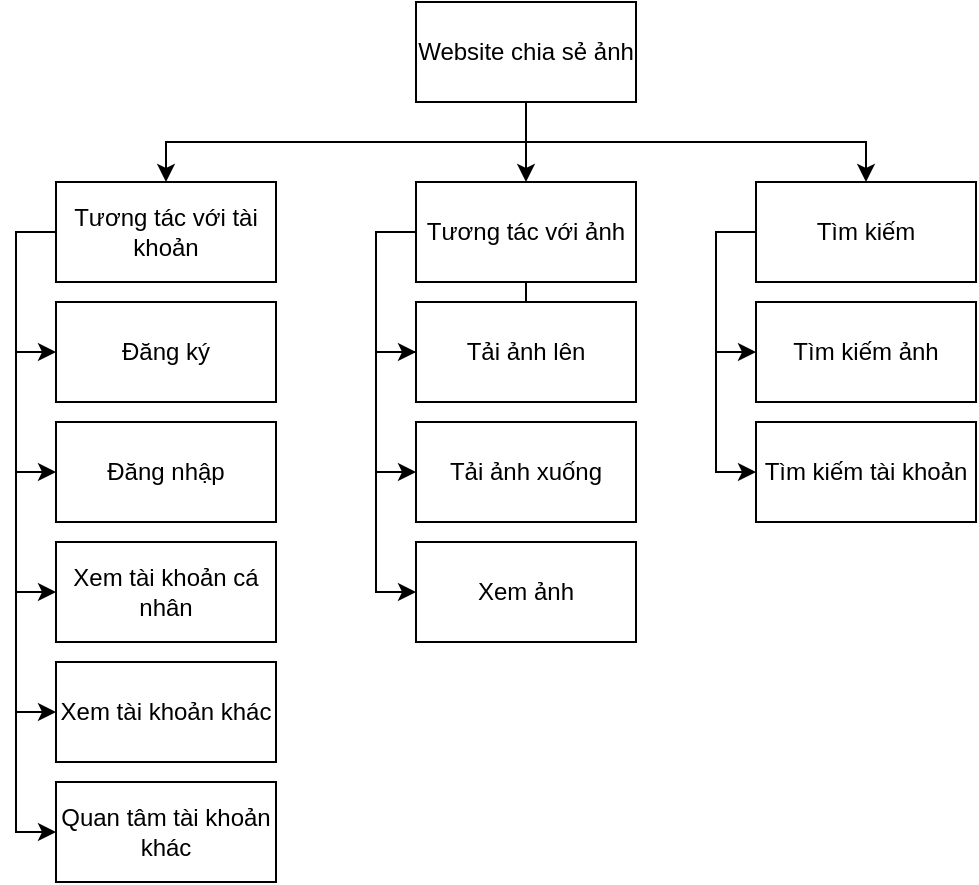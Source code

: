 <mxfile version="21.7.5" type="device">
  <diagram name="Page-1" id="08x3sM1rbjmjvBmknPYx">
    <mxGraphModel dx="941" dy="644" grid="1" gridSize="10" guides="1" tooltips="1" connect="1" arrows="1" fold="1" page="1" pageScale="1" pageWidth="850" pageHeight="1100" math="0" shadow="0">
      <root>
        <mxCell id="0" />
        <mxCell id="1" parent="0" />
        <mxCell id="hS2zihZWWM7j_sVuLNZs-20" style="edgeStyle=orthogonalEdgeStyle;rounded=0;orthogonalLoop=1;jettySize=auto;html=1;exitX=0.5;exitY=1;exitDx=0;exitDy=0;entryX=0.5;entryY=0;entryDx=0;entryDy=0;" parent="1" source="hS2zihZWWM7j_sVuLNZs-1" target="hS2zihZWWM7j_sVuLNZs-2" edge="1">
          <mxGeometry relative="1" as="geometry" />
        </mxCell>
        <mxCell id="hS2zihZWWM7j_sVuLNZs-24" style="edgeStyle=orthogonalEdgeStyle;rounded=0;orthogonalLoop=1;jettySize=auto;html=1;exitX=0.5;exitY=1;exitDx=0;exitDy=0;entryX=0.5;entryY=0;entryDx=0;entryDy=0;" parent="1" source="hS2zihZWWM7j_sVuLNZs-1" target="hS2zihZWWM7j_sVuLNZs-8" edge="1">
          <mxGeometry relative="1" as="geometry" />
        </mxCell>
        <mxCell id="hS2zihZWWM7j_sVuLNZs-25" style="edgeStyle=orthogonalEdgeStyle;rounded=0;orthogonalLoop=1;jettySize=auto;html=1;exitX=0.5;exitY=1;exitDx=0;exitDy=0;entryX=0.5;entryY=0;entryDx=0;entryDy=0;" parent="1" source="hS2zihZWWM7j_sVuLNZs-1" target="hS2zihZWWM7j_sVuLNZs-12" edge="1">
          <mxGeometry relative="1" as="geometry" />
        </mxCell>
        <mxCell id="hS2zihZWWM7j_sVuLNZs-1" value="Website chia sẻ ảnh" style="html=1;whiteSpace=wrap;" parent="1" vertex="1">
          <mxGeometry x="400" y="10" width="110" height="50" as="geometry" />
        </mxCell>
        <mxCell id="hS2zihZWWM7j_sVuLNZs-15" style="edgeStyle=orthogonalEdgeStyle;rounded=0;orthogonalLoop=1;jettySize=auto;html=1;exitX=0;exitY=0.5;exitDx=0;exitDy=0;entryX=0;entryY=0.5;entryDx=0;entryDy=0;" parent="1" source="hS2zihZWWM7j_sVuLNZs-2" target="hS2zihZWWM7j_sVuLNZs-3" edge="1">
          <mxGeometry relative="1" as="geometry" />
        </mxCell>
        <mxCell id="hS2zihZWWM7j_sVuLNZs-16" style="edgeStyle=orthogonalEdgeStyle;rounded=0;orthogonalLoop=1;jettySize=auto;html=1;exitX=0;exitY=0.5;exitDx=0;exitDy=0;entryX=0;entryY=0.5;entryDx=0;entryDy=0;" parent="1" source="hS2zihZWWM7j_sVuLNZs-2" target="hS2zihZWWM7j_sVuLNZs-4" edge="1">
          <mxGeometry relative="1" as="geometry" />
        </mxCell>
        <mxCell id="hS2zihZWWM7j_sVuLNZs-17" style="edgeStyle=orthogonalEdgeStyle;rounded=0;orthogonalLoop=1;jettySize=auto;html=1;exitX=0;exitY=0.5;exitDx=0;exitDy=0;entryX=0;entryY=0.5;entryDx=0;entryDy=0;" parent="1" source="hS2zihZWWM7j_sVuLNZs-2" target="hS2zihZWWM7j_sVuLNZs-5" edge="1">
          <mxGeometry relative="1" as="geometry" />
        </mxCell>
        <mxCell id="hS2zihZWWM7j_sVuLNZs-18" style="edgeStyle=orthogonalEdgeStyle;rounded=0;orthogonalLoop=1;jettySize=auto;html=1;exitX=0;exitY=0.5;exitDx=0;exitDy=0;entryX=0;entryY=0.5;entryDx=0;entryDy=0;" parent="1" source="hS2zihZWWM7j_sVuLNZs-2" target="hS2zihZWWM7j_sVuLNZs-6" edge="1">
          <mxGeometry relative="1" as="geometry">
            <mxPoint x="210" y="350" as="targetPoint" />
          </mxGeometry>
        </mxCell>
        <mxCell id="hS2zihZWWM7j_sVuLNZs-19" style="edgeStyle=orthogonalEdgeStyle;rounded=0;orthogonalLoop=1;jettySize=auto;html=1;exitX=0;exitY=0.5;exitDx=0;exitDy=0;entryX=0;entryY=0.5;entryDx=0;entryDy=0;" parent="1" source="hS2zihZWWM7j_sVuLNZs-2" target="hS2zihZWWM7j_sVuLNZs-7" edge="1">
          <mxGeometry relative="1" as="geometry" />
        </mxCell>
        <mxCell id="hS2zihZWWM7j_sVuLNZs-2" value="Tương tác với tài khoản" style="html=1;whiteSpace=wrap;" parent="1" vertex="1">
          <mxGeometry x="220" y="100" width="110" height="50" as="geometry" />
        </mxCell>
        <mxCell id="hS2zihZWWM7j_sVuLNZs-3" value="Đăng ký" style="html=1;whiteSpace=wrap;" parent="1" vertex="1">
          <mxGeometry x="220" y="160" width="110" height="50" as="geometry" />
        </mxCell>
        <mxCell id="hS2zihZWWM7j_sVuLNZs-4" value="Đăng nhập" style="html=1;whiteSpace=wrap;" parent="1" vertex="1">
          <mxGeometry x="220" y="220" width="110" height="50" as="geometry" />
        </mxCell>
        <mxCell id="hS2zihZWWM7j_sVuLNZs-5" value="Xem tài khoản cá nhân" style="html=1;whiteSpace=wrap;" parent="1" vertex="1">
          <mxGeometry x="220" y="280" width="110" height="50" as="geometry" />
        </mxCell>
        <mxCell id="hS2zihZWWM7j_sVuLNZs-6" value="Xem tài khoản khác" style="html=1;whiteSpace=wrap;" parent="1" vertex="1">
          <mxGeometry x="220" y="340" width="110" height="50" as="geometry" />
        </mxCell>
        <mxCell id="hS2zihZWWM7j_sVuLNZs-7" value="Quan tâm tài khoản khác" style="html=1;whiteSpace=wrap;" parent="1" vertex="1">
          <mxGeometry x="220" y="400" width="110" height="50" as="geometry" />
        </mxCell>
        <mxCell id="hS2zihZWWM7j_sVuLNZs-21" style="edgeStyle=orthogonalEdgeStyle;rounded=0;orthogonalLoop=1;jettySize=auto;html=1;exitX=0;exitY=0.5;exitDx=0;exitDy=0;entryX=0;entryY=0.5;entryDx=0;entryDy=0;" parent="1" source="hS2zihZWWM7j_sVuLNZs-8" target="hS2zihZWWM7j_sVuLNZs-9" edge="1">
          <mxGeometry relative="1" as="geometry" />
        </mxCell>
        <mxCell id="hS2zihZWWM7j_sVuLNZs-22" style="edgeStyle=orthogonalEdgeStyle;rounded=0;orthogonalLoop=1;jettySize=auto;html=1;entryX=0;entryY=0.5;entryDx=0;entryDy=0;" parent="1" source="hS2zihZWWM7j_sVuLNZs-8" target="hS2zihZWWM7j_sVuLNZs-10" edge="1">
          <mxGeometry relative="1" as="geometry" />
        </mxCell>
        <mxCell id="hS2zihZWWM7j_sVuLNZs-23" style="edgeStyle=orthogonalEdgeStyle;rounded=0;orthogonalLoop=1;jettySize=auto;html=1;exitX=0;exitY=0.5;exitDx=0;exitDy=0;entryX=0;entryY=0.5;entryDx=0;entryDy=0;" parent="1" source="hS2zihZWWM7j_sVuLNZs-8" target="hS2zihZWWM7j_sVuLNZs-11" edge="1">
          <mxGeometry relative="1" as="geometry" />
        </mxCell>
        <mxCell id="hS2zihZWWM7j_sVuLNZs-8" value="Tương tác với ảnh" style="html=1;whiteSpace=wrap;" parent="1" vertex="1">
          <mxGeometry x="400" y="100" width="110" height="50" as="geometry" />
        </mxCell>
        <mxCell id="hS2zihZWWM7j_sVuLNZs-9" value="Tải ảnh lên" style="html=1;whiteSpace=wrap;" parent="1" vertex="1">
          <mxGeometry x="400" y="160" width="110" height="50" as="geometry" />
        </mxCell>
        <mxCell id="hS2zihZWWM7j_sVuLNZs-10" value="Tải ảnh xuống" style="html=1;whiteSpace=wrap;" parent="1" vertex="1">
          <mxGeometry x="400" y="220" width="110" height="50" as="geometry" />
        </mxCell>
        <mxCell id="hS2zihZWWM7j_sVuLNZs-11" value="Xem ảnh" style="html=1;whiteSpace=wrap;" parent="1" vertex="1">
          <mxGeometry x="400" y="280" width="110" height="50" as="geometry" />
        </mxCell>
        <mxCell id="hS2zihZWWM7j_sVuLNZs-26" style="edgeStyle=orthogonalEdgeStyle;rounded=0;orthogonalLoop=1;jettySize=auto;html=1;exitX=0;exitY=0.5;exitDx=0;exitDy=0;entryX=0;entryY=0.5;entryDx=0;entryDy=0;" parent="1" source="hS2zihZWWM7j_sVuLNZs-12" target="hS2zihZWWM7j_sVuLNZs-13" edge="1">
          <mxGeometry relative="1" as="geometry" />
        </mxCell>
        <mxCell id="hS2zihZWWM7j_sVuLNZs-27" style="edgeStyle=orthogonalEdgeStyle;rounded=0;orthogonalLoop=1;jettySize=auto;html=1;exitX=0;exitY=0.5;exitDx=0;exitDy=0;entryX=0;entryY=0.5;entryDx=0;entryDy=0;" parent="1" source="hS2zihZWWM7j_sVuLNZs-12" target="hS2zihZWWM7j_sVuLNZs-14" edge="1">
          <mxGeometry relative="1" as="geometry" />
        </mxCell>
        <mxCell id="hS2zihZWWM7j_sVuLNZs-12" value="Tìm kiếm" style="html=1;whiteSpace=wrap;" parent="1" vertex="1">
          <mxGeometry x="570" y="100" width="110" height="50" as="geometry" />
        </mxCell>
        <mxCell id="hS2zihZWWM7j_sVuLNZs-13" value="Tìm kiếm ảnh" style="html=1;whiteSpace=wrap;" parent="1" vertex="1">
          <mxGeometry x="570" y="160" width="110" height="50" as="geometry" />
        </mxCell>
        <mxCell id="hS2zihZWWM7j_sVuLNZs-14" value="Tìm kiếm tài khoản" style="html=1;whiteSpace=wrap;" parent="1" vertex="1">
          <mxGeometry x="570" y="220" width="110" height="50" as="geometry" />
        </mxCell>
      </root>
    </mxGraphModel>
  </diagram>
</mxfile>
